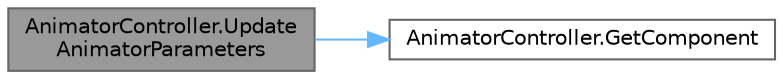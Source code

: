 digraph "AnimatorController.UpdateAnimatorParameters"
{
 // LATEX_PDF_SIZE
  bgcolor="transparent";
  edge [fontname=Helvetica,fontsize=10,labelfontname=Helvetica,labelfontsize=10];
  node [fontname=Helvetica,fontsize=10,shape=box,height=0.2,width=0.4];
  rankdir="LR";
  Node1 [id="Node000001",label="AnimatorController.Update\lAnimatorParameters",height=0.2,width=0.4,color="gray40", fillcolor="grey60", style="filled", fontcolor="black",tooltip="This method updates the statemachine parameters based on the state of the simulation stored in an NPP..."];
  Node1 -> Node2 [id="edge1_Node000001_Node000002",color="steelblue1",style="solid",tooltip=" "];
  Node2 [id="Node000002",label="AnimatorController.GetComponent",height=0.2,width=0.4,color="grey40", fillcolor="white", style="filled",URL="$class_animator_controller.html#a514f5494981be1bc383a6abd012e618b",tooltip="This method returns the information stored in ComponentHealt for a component or initialises a new Com..."];
}
